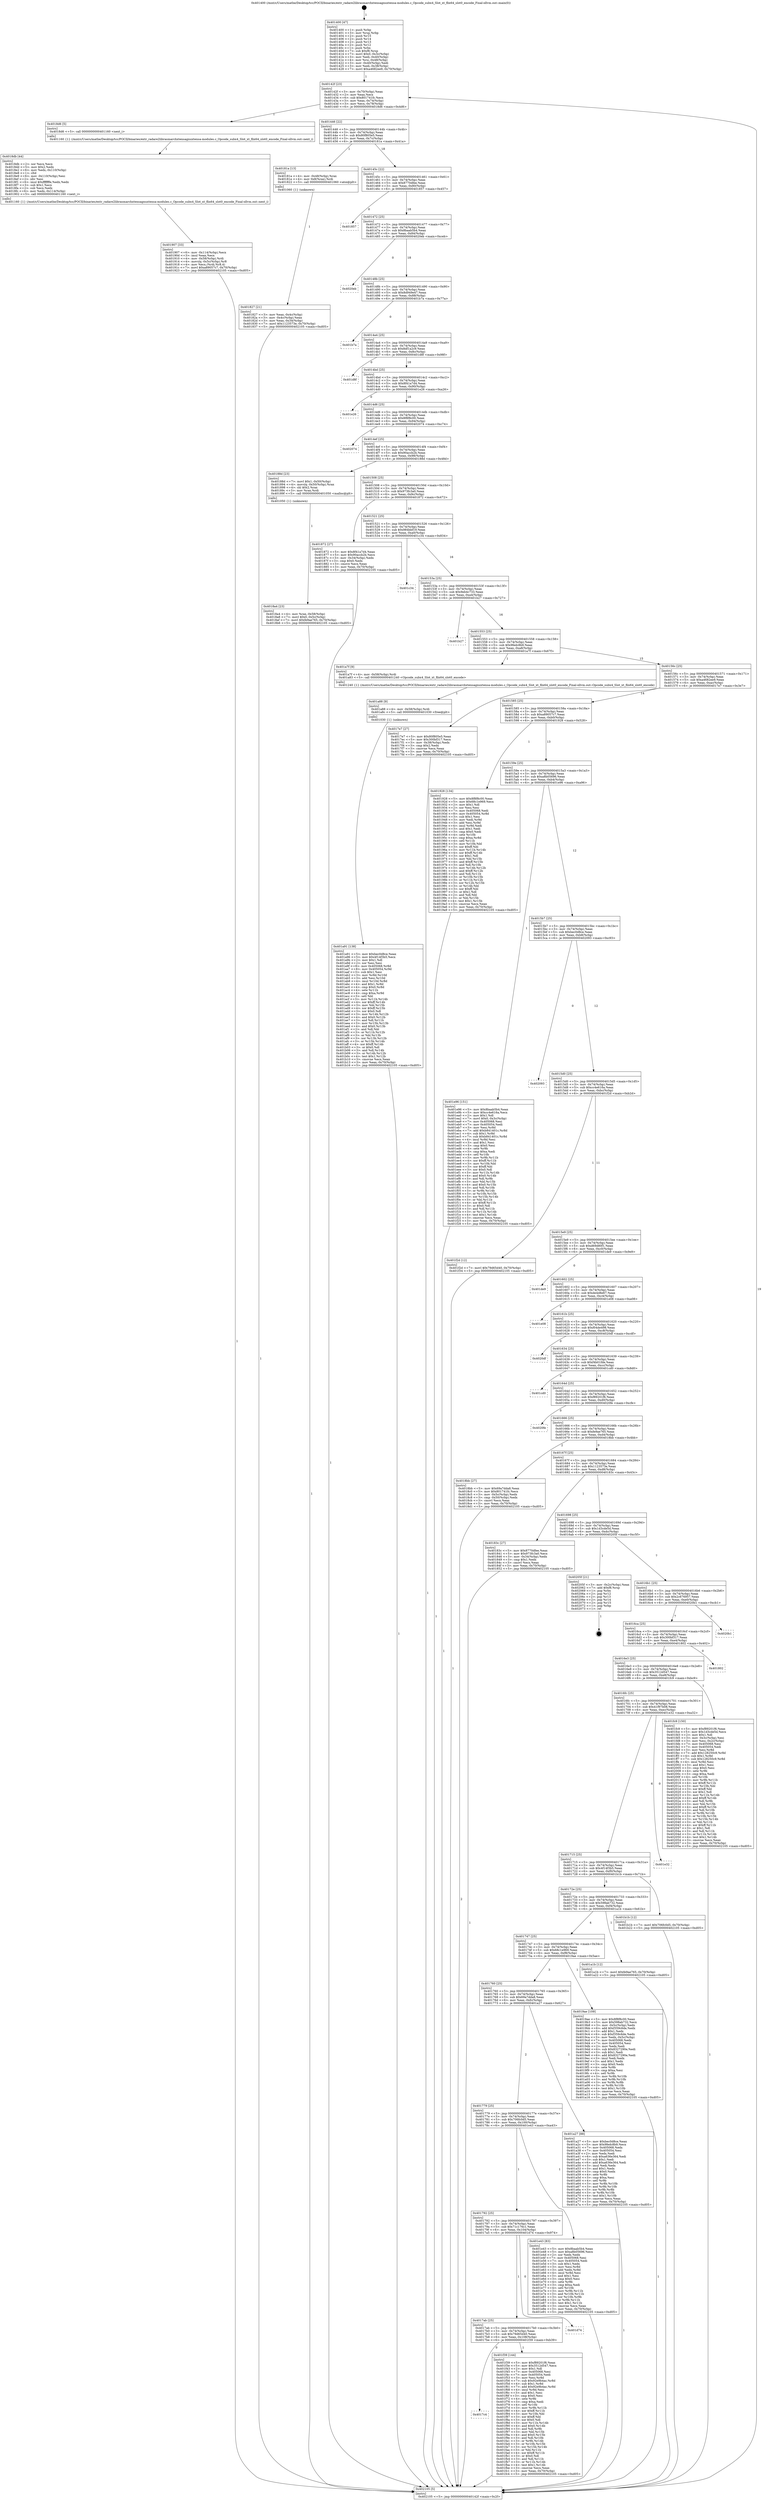 digraph "0x401400" {
  label = "0x401400 (/mnt/c/Users/mathe/Desktop/tcc/POCII/binaries/extr_radare2librasmarchxtensagnuxtensa-modules.c_Opcode_subx4_Slot_xt_flix64_slot0_encode_Final-ollvm.out::main(0))"
  labelloc = "t"
  node[shape=record]

  Entry [label="",width=0.3,height=0.3,shape=circle,fillcolor=black,style=filled]
  "0x40142f" [label="{
     0x40142f [23]\l
     | [instrs]\l
     &nbsp;&nbsp;0x40142f \<+3\>: mov -0x70(%rbp),%eax\l
     &nbsp;&nbsp;0x401432 \<+2\>: mov %eax,%ecx\l
     &nbsp;&nbsp;0x401434 \<+6\>: sub $0x801741fc,%ecx\l
     &nbsp;&nbsp;0x40143a \<+3\>: mov %eax,-0x74(%rbp)\l
     &nbsp;&nbsp;0x40143d \<+3\>: mov %ecx,-0x78(%rbp)\l
     &nbsp;&nbsp;0x401440 \<+6\>: je 00000000004018d6 \<main+0x4d6\>\l
  }"]
  "0x4018d6" [label="{
     0x4018d6 [5]\l
     | [instrs]\l
     &nbsp;&nbsp;0x4018d6 \<+5\>: call 0000000000401160 \<next_i\>\l
     | [calls]\l
     &nbsp;&nbsp;0x401160 \{1\} (/mnt/c/Users/mathe/Desktop/tcc/POCII/binaries/extr_radare2librasmarchxtensagnuxtensa-modules.c_Opcode_subx4_Slot_xt_flix64_slot0_encode_Final-ollvm.out::next_i)\l
  }"]
  "0x401446" [label="{
     0x401446 [22]\l
     | [instrs]\l
     &nbsp;&nbsp;0x401446 \<+5\>: jmp 000000000040144b \<main+0x4b\>\l
     &nbsp;&nbsp;0x40144b \<+3\>: mov -0x74(%rbp),%eax\l
     &nbsp;&nbsp;0x40144e \<+5\>: sub $0x80f805e5,%eax\l
     &nbsp;&nbsp;0x401453 \<+3\>: mov %eax,-0x7c(%rbp)\l
     &nbsp;&nbsp;0x401456 \<+6\>: je 000000000040181a \<main+0x41a\>\l
  }"]
  Exit [label="",width=0.3,height=0.3,shape=circle,fillcolor=black,style=filled,peripheries=2]
  "0x40181a" [label="{
     0x40181a [13]\l
     | [instrs]\l
     &nbsp;&nbsp;0x40181a \<+4\>: mov -0x48(%rbp),%rax\l
     &nbsp;&nbsp;0x40181e \<+4\>: mov 0x8(%rax),%rdi\l
     &nbsp;&nbsp;0x401822 \<+5\>: call 0000000000401060 \<atoi@plt\>\l
     | [calls]\l
     &nbsp;&nbsp;0x401060 \{1\} (unknown)\l
  }"]
  "0x40145c" [label="{
     0x40145c [22]\l
     | [instrs]\l
     &nbsp;&nbsp;0x40145c \<+5\>: jmp 0000000000401461 \<main+0x61\>\l
     &nbsp;&nbsp;0x401461 \<+3\>: mov -0x74(%rbp),%eax\l
     &nbsp;&nbsp;0x401464 \<+5\>: sub $0x8770dfee,%eax\l
     &nbsp;&nbsp;0x401469 \<+3\>: mov %eax,-0x80(%rbp)\l
     &nbsp;&nbsp;0x40146c \<+6\>: je 0000000000401857 \<main+0x457\>\l
  }"]
  "0x4017c4" [label="{
     0x4017c4\l
  }", style=dashed]
  "0x401857" [label="{
     0x401857\l
  }", style=dashed]
  "0x401472" [label="{
     0x401472 [25]\l
     | [instrs]\l
     &nbsp;&nbsp;0x401472 \<+5\>: jmp 0000000000401477 \<main+0x77\>\l
     &nbsp;&nbsp;0x401477 \<+3\>: mov -0x74(%rbp),%eax\l
     &nbsp;&nbsp;0x40147a \<+5\>: sub $0x8baab5b4,%eax\l
     &nbsp;&nbsp;0x40147f \<+6\>: mov %eax,-0x84(%rbp)\l
     &nbsp;&nbsp;0x401485 \<+6\>: je 00000000004020eb \<main+0xceb\>\l
  }"]
  "0x401f39" [label="{
     0x401f39 [144]\l
     | [instrs]\l
     &nbsp;&nbsp;0x401f39 \<+5\>: mov $0xf89201f6,%eax\l
     &nbsp;&nbsp;0x401f3e \<+5\>: mov $0x3512d547,%ecx\l
     &nbsp;&nbsp;0x401f43 \<+2\>: mov $0x1,%dl\l
     &nbsp;&nbsp;0x401f45 \<+7\>: mov 0x405068,%esi\l
     &nbsp;&nbsp;0x401f4c \<+7\>: mov 0x405054,%edi\l
     &nbsp;&nbsp;0x401f53 \<+3\>: mov %esi,%r8d\l
     &nbsp;&nbsp;0x401f56 \<+7\>: sub $0x92e9b4ac,%r8d\l
     &nbsp;&nbsp;0x401f5d \<+4\>: sub $0x1,%r8d\l
     &nbsp;&nbsp;0x401f61 \<+7\>: add $0x92e9b4ac,%r8d\l
     &nbsp;&nbsp;0x401f68 \<+4\>: imul %r8d,%esi\l
     &nbsp;&nbsp;0x401f6c \<+3\>: and $0x1,%esi\l
     &nbsp;&nbsp;0x401f6f \<+3\>: cmp $0x0,%esi\l
     &nbsp;&nbsp;0x401f72 \<+4\>: sete %r9b\l
     &nbsp;&nbsp;0x401f76 \<+3\>: cmp $0xa,%edi\l
     &nbsp;&nbsp;0x401f79 \<+4\>: setl %r10b\l
     &nbsp;&nbsp;0x401f7d \<+3\>: mov %r9b,%r11b\l
     &nbsp;&nbsp;0x401f80 \<+4\>: xor $0xff,%r11b\l
     &nbsp;&nbsp;0x401f84 \<+3\>: mov %r10b,%bl\l
     &nbsp;&nbsp;0x401f87 \<+3\>: xor $0xff,%bl\l
     &nbsp;&nbsp;0x401f8a \<+3\>: xor $0x0,%dl\l
     &nbsp;&nbsp;0x401f8d \<+3\>: mov %r11b,%r14b\l
     &nbsp;&nbsp;0x401f90 \<+4\>: and $0x0,%r14b\l
     &nbsp;&nbsp;0x401f94 \<+3\>: and %dl,%r9b\l
     &nbsp;&nbsp;0x401f97 \<+3\>: mov %bl,%r15b\l
     &nbsp;&nbsp;0x401f9a \<+4\>: and $0x0,%r15b\l
     &nbsp;&nbsp;0x401f9e \<+3\>: and %dl,%r10b\l
     &nbsp;&nbsp;0x401fa1 \<+3\>: or %r9b,%r14b\l
     &nbsp;&nbsp;0x401fa4 \<+3\>: or %r10b,%r15b\l
     &nbsp;&nbsp;0x401fa7 \<+3\>: xor %r15b,%r14b\l
     &nbsp;&nbsp;0x401faa \<+3\>: or %bl,%r11b\l
     &nbsp;&nbsp;0x401fad \<+4\>: xor $0xff,%r11b\l
     &nbsp;&nbsp;0x401fb1 \<+3\>: or $0x0,%dl\l
     &nbsp;&nbsp;0x401fb4 \<+3\>: and %dl,%r11b\l
     &nbsp;&nbsp;0x401fb7 \<+3\>: or %r11b,%r14b\l
     &nbsp;&nbsp;0x401fba \<+4\>: test $0x1,%r14b\l
     &nbsp;&nbsp;0x401fbe \<+3\>: cmovne %ecx,%eax\l
     &nbsp;&nbsp;0x401fc1 \<+3\>: mov %eax,-0x70(%rbp)\l
     &nbsp;&nbsp;0x401fc4 \<+5\>: jmp 0000000000402105 \<main+0xd05\>\l
  }"]
  "0x4020eb" [label="{
     0x4020eb\l
  }", style=dashed]
  "0x40148b" [label="{
     0x40148b [25]\l
     | [instrs]\l
     &nbsp;&nbsp;0x40148b \<+5\>: jmp 0000000000401490 \<main+0x90\>\l
     &nbsp;&nbsp;0x401490 \<+3\>: mov -0x74(%rbp),%eax\l
     &nbsp;&nbsp;0x401493 \<+5\>: sub $0x8d949e47,%eax\l
     &nbsp;&nbsp;0x401498 \<+6\>: mov %eax,-0x88(%rbp)\l
     &nbsp;&nbsp;0x40149e \<+6\>: je 0000000000401b7a \<main+0x77a\>\l
  }"]
  "0x4017ab" [label="{
     0x4017ab [25]\l
     | [instrs]\l
     &nbsp;&nbsp;0x4017ab \<+5\>: jmp 00000000004017b0 \<main+0x3b0\>\l
     &nbsp;&nbsp;0x4017b0 \<+3\>: mov -0x74(%rbp),%eax\l
     &nbsp;&nbsp;0x4017b3 \<+5\>: sub $0x79d65d40,%eax\l
     &nbsp;&nbsp;0x4017b8 \<+6\>: mov %eax,-0x108(%rbp)\l
     &nbsp;&nbsp;0x4017be \<+6\>: je 0000000000401f39 \<main+0xb39\>\l
  }"]
  "0x401b7a" [label="{
     0x401b7a\l
  }", style=dashed]
  "0x4014a4" [label="{
     0x4014a4 [25]\l
     | [instrs]\l
     &nbsp;&nbsp;0x4014a4 \<+5\>: jmp 00000000004014a9 \<main+0xa9\>\l
     &nbsp;&nbsp;0x4014a9 \<+3\>: mov -0x74(%rbp),%eax\l
     &nbsp;&nbsp;0x4014ac \<+5\>: sub $0x8df1a2c9,%eax\l
     &nbsp;&nbsp;0x4014b1 \<+6\>: mov %eax,-0x8c(%rbp)\l
     &nbsp;&nbsp;0x4014b7 \<+6\>: je 0000000000401d8f \<main+0x98f\>\l
  }"]
  "0x401d74" [label="{
     0x401d74\l
  }", style=dashed]
  "0x401d8f" [label="{
     0x401d8f\l
  }", style=dashed]
  "0x4014bd" [label="{
     0x4014bd [25]\l
     | [instrs]\l
     &nbsp;&nbsp;0x4014bd \<+5\>: jmp 00000000004014c2 \<main+0xc2\>\l
     &nbsp;&nbsp;0x4014c2 \<+3\>: mov -0x74(%rbp),%eax\l
     &nbsp;&nbsp;0x4014c5 \<+5\>: sub $0x8f41a7d4,%eax\l
     &nbsp;&nbsp;0x4014ca \<+6\>: mov %eax,-0x90(%rbp)\l
     &nbsp;&nbsp;0x4014d0 \<+6\>: je 0000000000401e26 \<main+0xa26\>\l
  }"]
  "0x401792" [label="{
     0x401792 [25]\l
     | [instrs]\l
     &nbsp;&nbsp;0x401792 \<+5\>: jmp 0000000000401797 \<main+0x397\>\l
     &nbsp;&nbsp;0x401797 \<+3\>: mov -0x74(%rbp),%eax\l
     &nbsp;&nbsp;0x40179a \<+5\>: sub $0x71c176c1,%eax\l
     &nbsp;&nbsp;0x40179f \<+6\>: mov %eax,-0x104(%rbp)\l
     &nbsp;&nbsp;0x4017a5 \<+6\>: je 0000000000401d74 \<main+0x974\>\l
  }"]
  "0x401e26" [label="{
     0x401e26\l
  }", style=dashed]
  "0x4014d6" [label="{
     0x4014d6 [25]\l
     | [instrs]\l
     &nbsp;&nbsp;0x4014d6 \<+5\>: jmp 00000000004014db \<main+0xdb\>\l
     &nbsp;&nbsp;0x4014db \<+3\>: mov -0x74(%rbp),%eax\l
     &nbsp;&nbsp;0x4014de \<+5\>: sub $0x8f8f8c00,%eax\l
     &nbsp;&nbsp;0x4014e3 \<+6\>: mov %eax,-0x94(%rbp)\l
     &nbsp;&nbsp;0x4014e9 \<+6\>: je 0000000000402074 \<main+0xc74\>\l
  }"]
  "0x401e43" [label="{
     0x401e43 [83]\l
     | [instrs]\l
     &nbsp;&nbsp;0x401e43 \<+5\>: mov $0x8baab5b4,%eax\l
     &nbsp;&nbsp;0x401e48 \<+5\>: mov $0xa8b05696,%ecx\l
     &nbsp;&nbsp;0x401e4d \<+2\>: xor %edx,%edx\l
     &nbsp;&nbsp;0x401e4f \<+7\>: mov 0x405068,%esi\l
     &nbsp;&nbsp;0x401e56 \<+7\>: mov 0x405054,%edi\l
     &nbsp;&nbsp;0x401e5d \<+3\>: sub $0x1,%edx\l
     &nbsp;&nbsp;0x401e60 \<+3\>: mov %esi,%r8d\l
     &nbsp;&nbsp;0x401e63 \<+3\>: add %edx,%r8d\l
     &nbsp;&nbsp;0x401e66 \<+4\>: imul %r8d,%esi\l
     &nbsp;&nbsp;0x401e6a \<+3\>: and $0x1,%esi\l
     &nbsp;&nbsp;0x401e6d \<+3\>: cmp $0x0,%esi\l
     &nbsp;&nbsp;0x401e70 \<+4\>: sete %r9b\l
     &nbsp;&nbsp;0x401e74 \<+3\>: cmp $0xa,%edi\l
     &nbsp;&nbsp;0x401e77 \<+4\>: setl %r10b\l
     &nbsp;&nbsp;0x401e7b \<+3\>: mov %r9b,%r11b\l
     &nbsp;&nbsp;0x401e7e \<+3\>: and %r10b,%r11b\l
     &nbsp;&nbsp;0x401e81 \<+3\>: xor %r10b,%r9b\l
     &nbsp;&nbsp;0x401e84 \<+3\>: or %r9b,%r11b\l
     &nbsp;&nbsp;0x401e87 \<+4\>: test $0x1,%r11b\l
     &nbsp;&nbsp;0x401e8b \<+3\>: cmovne %ecx,%eax\l
     &nbsp;&nbsp;0x401e8e \<+3\>: mov %eax,-0x70(%rbp)\l
     &nbsp;&nbsp;0x401e91 \<+5\>: jmp 0000000000402105 \<main+0xd05\>\l
  }"]
  "0x402074" [label="{
     0x402074\l
  }", style=dashed]
  "0x4014ef" [label="{
     0x4014ef [25]\l
     | [instrs]\l
     &nbsp;&nbsp;0x4014ef \<+5\>: jmp 00000000004014f4 \<main+0xf4\>\l
     &nbsp;&nbsp;0x4014f4 \<+3\>: mov -0x74(%rbp),%eax\l
     &nbsp;&nbsp;0x4014f7 \<+5\>: sub $0x90accb2b,%eax\l
     &nbsp;&nbsp;0x4014fc \<+6\>: mov %eax,-0x98(%rbp)\l
     &nbsp;&nbsp;0x401502 \<+6\>: je 000000000040188d \<main+0x48d\>\l
  }"]
  "0x401a91" [label="{
     0x401a91 [138]\l
     | [instrs]\l
     &nbsp;&nbsp;0x401a91 \<+5\>: mov $0xbec0d8ce,%eax\l
     &nbsp;&nbsp;0x401a96 \<+5\>: mov $0x4f14f3b5,%ecx\l
     &nbsp;&nbsp;0x401a9b \<+2\>: mov $0x1,%dl\l
     &nbsp;&nbsp;0x401a9d \<+2\>: xor %esi,%esi\l
     &nbsp;&nbsp;0x401a9f \<+8\>: mov 0x405068,%r8d\l
     &nbsp;&nbsp;0x401aa7 \<+8\>: mov 0x405054,%r9d\l
     &nbsp;&nbsp;0x401aaf \<+3\>: sub $0x1,%esi\l
     &nbsp;&nbsp;0x401ab2 \<+3\>: mov %r8d,%r10d\l
     &nbsp;&nbsp;0x401ab5 \<+3\>: add %esi,%r10d\l
     &nbsp;&nbsp;0x401ab8 \<+4\>: imul %r10d,%r8d\l
     &nbsp;&nbsp;0x401abc \<+4\>: and $0x1,%r8d\l
     &nbsp;&nbsp;0x401ac0 \<+4\>: cmp $0x0,%r8d\l
     &nbsp;&nbsp;0x401ac4 \<+4\>: sete %r11b\l
     &nbsp;&nbsp;0x401ac8 \<+4\>: cmp $0xa,%r9d\l
     &nbsp;&nbsp;0x401acc \<+3\>: setl %bl\l
     &nbsp;&nbsp;0x401acf \<+3\>: mov %r11b,%r14b\l
     &nbsp;&nbsp;0x401ad2 \<+4\>: xor $0xff,%r14b\l
     &nbsp;&nbsp;0x401ad6 \<+3\>: mov %bl,%r15b\l
     &nbsp;&nbsp;0x401ad9 \<+4\>: xor $0xff,%r15b\l
     &nbsp;&nbsp;0x401add \<+3\>: xor $0x0,%dl\l
     &nbsp;&nbsp;0x401ae0 \<+3\>: mov %r14b,%r12b\l
     &nbsp;&nbsp;0x401ae3 \<+4\>: and $0x0,%r12b\l
     &nbsp;&nbsp;0x401ae7 \<+3\>: and %dl,%r11b\l
     &nbsp;&nbsp;0x401aea \<+3\>: mov %r15b,%r13b\l
     &nbsp;&nbsp;0x401aed \<+4\>: and $0x0,%r13b\l
     &nbsp;&nbsp;0x401af1 \<+2\>: and %dl,%bl\l
     &nbsp;&nbsp;0x401af3 \<+3\>: or %r11b,%r12b\l
     &nbsp;&nbsp;0x401af6 \<+3\>: or %bl,%r13b\l
     &nbsp;&nbsp;0x401af9 \<+3\>: xor %r13b,%r12b\l
     &nbsp;&nbsp;0x401afc \<+3\>: or %r15b,%r14b\l
     &nbsp;&nbsp;0x401aff \<+4\>: xor $0xff,%r14b\l
     &nbsp;&nbsp;0x401b03 \<+3\>: or $0x0,%dl\l
     &nbsp;&nbsp;0x401b06 \<+3\>: and %dl,%r14b\l
     &nbsp;&nbsp;0x401b09 \<+3\>: or %r14b,%r12b\l
     &nbsp;&nbsp;0x401b0c \<+4\>: test $0x1,%r12b\l
     &nbsp;&nbsp;0x401b10 \<+3\>: cmovne %ecx,%eax\l
     &nbsp;&nbsp;0x401b13 \<+3\>: mov %eax,-0x70(%rbp)\l
     &nbsp;&nbsp;0x401b16 \<+5\>: jmp 0000000000402105 \<main+0xd05\>\l
  }"]
  "0x40188d" [label="{
     0x40188d [23]\l
     | [instrs]\l
     &nbsp;&nbsp;0x40188d \<+7\>: movl $0x1,-0x50(%rbp)\l
     &nbsp;&nbsp;0x401894 \<+4\>: movslq -0x50(%rbp),%rax\l
     &nbsp;&nbsp;0x401898 \<+4\>: shl $0x2,%rax\l
     &nbsp;&nbsp;0x40189c \<+3\>: mov %rax,%rdi\l
     &nbsp;&nbsp;0x40189f \<+5\>: call 0000000000401050 \<malloc@plt\>\l
     | [calls]\l
     &nbsp;&nbsp;0x401050 \{1\} (unknown)\l
  }"]
  "0x401508" [label="{
     0x401508 [25]\l
     | [instrs]\l
     &nbsp;&nbsp;0x401508 \<+5\>: jmp 000000000040150d \<main+0x10d\>\l
     &nbsp;&nbsp;0x40150d \<+3\>: mov -0x74(%rbp),%eax\l
     &nbsp;&nbsp;0x401510 \<+5\>: sub $0x973fc3a0,%eax\l
     &nbsp;&nbsp;0x401515 \<+6\>: mov %eax,-0x9c(%rbp)\l
     &nbsp;&nbsp;0x40151b \<+6\>: je 0000000000401872 \<main+0x472\>\l
  }"]
  "0x401a88" [label="{
     0x401a88 [9]\l
     | [instrs]\l
     &nbsp;&nbsp;0x401a88 \<+4\>: mov -0x58(%rbp),%rdi\l
     &nbsp;&nbsp;0x401a8c \<+5\>: call 0000000000401030 \<free@plt\>\l
     | [calls]\l
     &nbsp;&nbsp;0x401030 \{1\} (unknown)\l
  }"]
  "0x401872" [label="{
     0x401872 [27]\l
     | [instrs]\l
     &nbsp;&nbsp;0x401872 \<+5\>: mov $0x8f41a7d4,%eax\l
     &nbsp;&nbsp;0x401877 \<+5\>: mov $0x90accb2b,%ecx\l
     &nbsp;&nbsp;0x40187c \<+3\>: mov -0x34(%rbp),%edx\l
     &nbsp;&nbsp;0x40187f \<+3\>: cmp $0x0,%edx\l
     &nbsp;&nbsp;0x401882 \<+3\>: cmove %ecx,%eax\l
     &nbsp;&nbsp;0x401885 \<+3\>: mov %eax,-0x70(%rbp)\l
     &nbsp;&nbsp;0x401888 \<+5\>: jmp 0000000000402105 \<main+0xd05\>\l
  }"]
  "0x401521" [label="{
     0x401521 [25]\l
     | [instrs]\l
     &nbsp;&nbsp;0x401521 \<+5\>: jmp 0000000000401526 \<main+0x126\>\l
     &nbsp;&nbsp;0x401526 \<+3\>: mov -0x74(%rbp),%eax\l
     &nbsp;&nbsp;0x401529 \<+5\>: sub $0x984bbf19,%eax\l
     &nbsp;&nbsp;0x40152e \<+6\>: mov %eax,-0xa0(%rbp)\l
     &nbsp;&nbsp;0x401534 \<+6\>: je 0000000000401c34 \<main+0x834\>\l
  }"]
  "0x401779" [label="{
     0x401779 [25]\l
     | [instrs]\l
     &nbsp;&nbsp;0x401779 \<+5\>: jmp 000000000040177e \<main+0x37e\>\l
     &nbsp;&nbsp;0x40177e \<+3\>: mov -0x74(%rbp),%eax\l
     &nbsp;&nbsp;0x401781 \<+5\>: sub $0x706fc0d5,%eax\l
     &nbsp;&nbsp;0x401786 \<+6\>: mov %eax,-0x100(%rbp)\l
     &nbsp;&nbsp;0x40178c \<+6\>: je 0000000000401e43 \<main+0xa43\>\l
  }"]
  "0x401c34" [label="{
     0x401c34\l
  }", style=dashed]
  "0x40153a" [label="{
     0x40153a [25]\l
     | [instrs]\l
     &nbsp;&nbsp;0x40153a \<+5\>: jmp 000000000040153f \<main+0x13f\>\l
     &nbsp;&nbsp;0x40153f \<+3\>: mov -0x74(%rbp),%eax\l
     &nbsp;&nbsp;0x401542 \<+5\>: sub $0x9eb4c733,%eax\l
     &nbsp;&nbsp;0x401547 \<+6\>: mov %eax,-0xa4(%rbp)\l
     &nbsp;&nbsp;0x40154d \<+6\>: je 0000000000401b27 \<main+0x727\>\l
  }"]
  "0x401a27" [label="{
     0x401a27 [88]\l
     | [instrs]\l
     &nbsp;&nbsp;0x401a27 \<+5\>: mov $0xbec0d8ce,%eax\l
     &nbsp;&nbsp;0x401a2c \<+5\>: mov $0x9fedc8b9,%ecx\l
     &nbsp;&nbsp;0x401a31 \<+7\>: mov 0x405068,%edx\l
     &nbsp;&nbsp;0x401a38 \<+7\>: mov 0x405054,%esi\l
     &nbsp;&nbsp;0x401a3f \<+2\>: mov %edx,%edi\l
     &nbsp;&nbsp;0x401a41 \<+6\>: sub $0xa636e364,%edi\l
     &nbsp;&nbsp;0x401a47 \<+3\>: sub $0x1,%edi\l
     &nbsp;&nbsp;0x401a4a \<+6\>: add $0xa636e364,%edi\l
     &nbsp;&nbsp;0x401a50 \<+3\>: imul %edi,%edx\l
     &nbsp;&nbsp;0x401a53 \<+3\>: and $0x1,%edx\l
     &nbsp;&nbsp;0x401a56 \<+3\>: cmp $0x0,%edx\l
     &nbsp;&nbsp;0x401a59 \<+4\>: sete %r8b\l
     &nbsp;&nbsp;0x401a5d \<+3\>: cmp $0xa,%esi\l
     &nbsp;&nbsp;0x401a60 \<+4\>: setl %r9b\l
     &nbsp;&nbsp;0x401a64 \<+3\>: mov %r8b,%r10b\l
     &nbsp;&nbsp;0x401a67 \<+3\>: and %r9b,%r10b\l
     &nbsp;&nbsp;0x401a6a \<+3\>: xor %r9b,%r8b\l
     &nbsp;&nbsp;0x401a6d \<+3\>: or %r8b,%r10b\l
     &nbsp;&nbsp;0x401a70 \<+4\>: test $0x1,%r10b\l
     &nbsp;&nbsp;0x401a74 \<+3\>: cmovne %ecx,%eax\l
     &nbsp;&nbsp;0x401a77 \<+3\>: mov %eax,-0x70(%rbp)\l
     &nbsp;&nbsp;0x401a7a \<+5\>: jmp 0000000000402105 \<main+0xd05\>\l
  }"]
  "0x401b27" [label="{
     0x401b27\l
  }", style=dashed]
  "0x401553" [label="{
     0x401553 [25]\l
     | [instrs]\l
     &nbsp;&nbsp;0x401553 \<+5\>: jmp 0000000000401558 \<main+0x158\>\l
     &nbsp;&nbsp;0x401558 \<+3\>: mov -0x74(%rbp),%eax\l
     &nbsp;&nbsp;0x40155b \<+5\>: sub $0x9fedc8b9,%eax\l
     &nbsp;&nbsp;0x401560 \<+6\>: mov %eax,-0xa8(%rbp)\l
     &nbsp;&nbsp;0x401566 \<+6\>: je 0000000000401a7f \<main+0x67f\>\l
  }"]
  "0x401760" [label="{
     0x401760 [25]\l
     | [instrs]\l
     &nbsp;&nbsp;0x401760 \<+5\>: jmp 0000000000401765 \<main+0x365\>\l
     &nbsp;&nbsp;0x401765 \<+3\>: mov -0x74(%rbp),%eax\l
     &nbsp;&nbsp;0x401768 \<+5\>: sub $0x69a7dda8,%eax\l
     &nbsp;&nbsp;0x40176d \<+6\>: mov %eax,-0xfc(%rbp)\l
     &nbsp;&nbsp;0x401773 \<+6\>: je 0000000000401a27 \<main+0x627\>\l
  }"]
  "0x401a7f" [label="{
     0x401a7f [9]\l
     | [instrs]\l
     &nbsp;&nbsp;0x401a7f \<+4\>: mov -0x58(%rbp),%rdi\l
     &nbsp;&nbsp;0x401a83 \<+5\>: call 0000000000401240 \<Opcode_subx4_Slot_xt_flix64_slot0_encode\>\l
     | [calls]\l
     &nbsp;&nbsp;0x401240 \{1\} (/mnt/c/Users/mathe/Desktop/tcc/POCII/binaries/extr_radare2librasmarchxtensagnuxtensa-modules.c_Opcode_subx4_Slot_xt_flix64_slot0_encode_Final-ollvm.out::Opcode_subx4_Slot_xt_flix64_slot0_encode)\l
  }"]
  "0x40156c" [label="{
     0x40156c [25]\l
     | [instrs]\l
     &nbsp;&nbsp;0x40156c \<+5\>: jmp 0000000000401571 \<main+0x171\>\l
     &nbsp;&nbsp;0x401571 \<+3\>: mov -0x74(%rbp),%eax\l
     &nbsp;&nbsp;0x401574 \<+5\>: sub $0xa4682ee9,%eax\l
     &nbsp;&nbsp;0x401579 \<+6\>: mov %eax,-0xac(%rbp)\l
     &nbsp;&nbsp;0x40157f \<+6\>: je 00000000004017e7 \<main+0x3e7\>\l
  }"]
  "0x4019ae" [label="{
     0x4019ae [109]\l
     | [instrs]\l
     &nbsp;&nbsp;0x4019ae \<+5\>: mov $0x8f8f8c00,%eax\l
     &nbsp;&nbsp;0x4019b3 \<+5\>: mov $0x598ab732,%ecx\l
     &nbsp;&nbsp;0x4019b8 \<+3\>: mov -0x5c(%rbp),%edx\l
     &nbsp;&nbsp;0x4019bb \<+6\>: add $0xf359c6de,%edx\l
     &nbsp;&nbsp;0x4019c1 \<+3\>: add $0x1,%edx\l
     &nbsp;&nbsp;0x4019c4 \<+6\>: sub $0xf359c6de,%edx\l
     &nbsp;&nbsp;0x4019ca \<+3\>: mov %edx,-0x5c(%rbp)\l
     &nbsp;&nbsp;0x4019cd \<+7\>: mov 0x405068,%edx\l
     &nbsp;&nbsp;0x4019d4 \<+7\>: mov 0x405054,%esi\l
     &nbsp;&nbsp;0x4019db \<+2\>: mov %edx,%edi\l
     &nbsp;&nbsp;0x4019dd \<+6\>: sub $0x8327290e,%edi\l
     &nbsp;&nbsp;0x4019e3 \<+3\>: sub $0x1,%edi\l
     &nbsp;&nbsp;0x4019e6 \<+6\>: add $0x8327290e,%edi\l
     &nbsp;&nbsp;0x4019ec \<+3\>: imul %edi,%edx\l
     &nbsp;&nbsp;0x4019ef \<+3\>: and $0x1,%edx\l
     &nbsp;&nbsp;0x4019f2 \<+3\>: cmp $0x0,%edx\l
     &nbsp;&nbsp;0x4019f5 \<+4\>: sete %r8b\l
     &nbsp;&nbsp;0x4019f9 \<+3\>: cmp $0xa,%esi\l
     &nbsp;&nbsp;0x4019fc \<+4\>: setl %r9b\l
     &nbsp;&nbsp;0x401a00 \<+3\>: mov %r8b,%r10b\l
     &nbsp;&nbsp;0x401a03 \<+3\>: and %r9b,%r10b\l
     &nbsp;&nbsp;0x401a06 \<+3\>: xor %r9b,%r8b\l
     &nbsp;&nbsp;0x401a09 \<+3\>: or %r8b,%r10b\l
     &nbsp;&nbsp;0x401a0c \<+4\>: test $0x1,%r10b\l
     &nbsp;&nbsp;0x401a10 \<+3\>: cmovne %ecx,%eax\l
     &nbsp;&nbsp;0x401a13 \<+3\>: mov %eax,-0x70(%rbp)\l
     &nbsp;&nbsp;0x401a16 \<+5\>: jmp 0000000000402105 \<main+0xd05\>\l
  }"]
  "0x4017e7" [label="{
     0x4017e7 [27]\l
     | [instrs]\l
     &nbsp;&nbsp;0x4017e7 \<+5\>: mov $0x80f805e5,%eax\l
     &nbsp;&nbsp;0x4017ec \<+5\>: mov $0x300bf317,%ecx\l
     &nbsp;&nbsp;0x4017f1 \<+3\>: mov -0x38(%rbp),%edx\l
     &nbsp;&nbsp;0x4017f4 \<+3\>: cmp $0x2,%edx\l
     &nbsp;&nbsp;0x4017f7 \<+3\>: cmovne %ecx,%eax\l
     &nbsp;&nbsp;0x4017fa \<+3\>: mov %eax,-0x70(%rbp)\l
     &nbsp;&nbsp;0x4017fd \<+5\>: jmp 0000000000402105 \<main+0xd05\>\l
  }"]
  "0x401585" [label="{
     0x401585 [25]\l
     | [instrs]\l
     &nbsp;&nbsp;0x401585 \<+5\>: jmp 000000000040158a \<main+0x18a\>\l
     &nbsp;&nbsp;0x40158a \<+3\>: mov -0x74(%rbp),%eax\l
     &nbsp;&nbsp;0x40158d \<+5\>: sub $0xa89057c7,%eax\l
     &nbsp;&nbsp;0x401592 \<+6\>: mov %eax,-0xb0(%rbp)\l
     &nbsp;&nbsp;0x401598 \<+6\>: je 0000000000401928 \<main+0x528\>\l
  }"]
  "0x402105" [label="{
     0x402105 [5]\l
     | [instrs]\l
     &nbsp;&nbsp;0x402105 \<+5\>: jmp 000000000040142f \<main+0x2f\>\l
  }"]
  "0x401400" [label="{
     0x401400 [47]\l
     | [instrs]\l
     &nbsp;&nbsp;0x401400 \<+1\>: push %rbp\l
     &nbsp;&nbsp;0x401401 \<+3\>: mov %rsp,%rbp\l
     &nbsp;&nbsp;0x401404 \<+2\>: push %r15\l
     &nbsp;&nbsp;0x401406 \<+2\>: push %r14\l
     &nbsp;&nbsp;0x401408 \<+2\>: push %r13\l
     &nbsp;&nbsp;0x40140a \<+2\>: push %r12\l
     &nbsp;&nbsp;0x40140c \<+1\>: push %rbx\l
     &nbsp;&nbsp;0x40140d \<+7\>: sub $0xf8,%rsp\l
     &nbsp;&nbsp;0x401414 \<+7\>: movl $0x0,-0x3c(%rbp)\l
     &nbsp;&nbsp;0x40141b \<+3\>: mov %edi,-0x40(%rbp)\l
     &nbsp;&nbsp;0x40141e \<+4\>: mov %rsi,-0x48(%rbp)\l
     &nbsp;&nbsp;0x401422 \<+3\>: mov -0x40(%rbp),%edi\l
     &nbsp;&nbsp;0x401425 \<+3\>: mov %edi,-0x38(%rbp)\l
     &nbsp;&nbsp;0x401428 \<+7\>: movl $0xa4682ee9,-0x70(%rbp)\l
  }"]
  "0x401827" [label="{
     0x401827 [21]\l
     | [instrs]\l
     &nbsp;&nbsp;0x401827 \<+3\>: mov %eax,-0x4c(%rbp)\l
     &nbsp;&nbsp;0x40182a \<+3\>: mov -0x4c(%rbp),%eax\l
     &nbsp;&nbsp;0x40182d \<+3\>: mov %eax,-0x34(%rbp)\l
     &nbsp;&nbsp;0x401830 \<+7\>: movl $0x1123573e,-0x70(%rbp)\l
     &nbsp;&nbsp;0x401837 \<+5\>: jmp 0000000000402105 \<main+0xd05\>\l
  }"]
  "0x401747" [label="{
     0x401747 [25]\l
     | [instrs]\l
     &nbsp;&nbsp;0x401747 \<+5\>: jmp 000000000040174c \<main+0x34c\>\l
     &nbsp;&nbsp;0x40174c \<+3\>: mov -0x74(%rbp),%eax\l
     &nbsp;&nbsp;0x40174f \<+5\>: sub $0x68c1e969,%eax\l
     &nbsp;&nbsp;0x401754 \<+6\>: mov %eax,-0xf8(%rbp)\l
     &nbsp;&nbsp;0x40175a \<+6\>: je 00000000004019ae \<main+0x5ae\>\l
  }"]
  "0x401928" [label="{
     0x401928 [134]\l
     | [instrs]\l
     &nbsp;&nbsp;0x401928 \<+5\>: mov $0x8f8f8c00,%eax\l
     &nbsp;&nbsp;0x40192d \<+5\>: mov $0x68c1e969,%ecx\l
     &nbsp;&nbsp;0x401932 \<+2\>: mov $0x1,%dl\l
     &nbsp;&nbsp;0x401934 \<+2\>: xor %esi,%esi\l
     &nbsp;&nbsp;0x401936 \<+7\>: mov 0x405068,%edi\l
     &nbsp;&nbsp;0x40193d \<+8\>: mov 0x405054,%r8d\l
     &nbsp;&nbsp;0x401945 \<+3\>: sub $0x1,%esi\l
     &nbsp;&nbsp;0x401948 \<+3\>: mov %edi,%r9d\l
     &nbsp;&nbsp;0x40194b \<+3\>: add %esi,%r9d\l
     &nbsp;&nbsp;0x40194e \<+4\>: imul %r9d,%edi\l
     &nbsp;&nbsp;0x401952 \<+3\>: and $0x1,%edi\l
     &nbsp;&nbsp;0x401955 \<+3\>: cmp $0x0,%edi\l
     &nbsp;&nbsp;0x401958 \<+4\>: sete %r10b\l
     &nbsp;&nbsp;0x40195c \<+4\>: cmp $0xa,%r8d\l
     &nbsp;&nbsp;0x401960 \<+4\>: setl %r11b\l
     &nbsp;&nbsp;0x401964 \<+3\>: mov %r10b,%bl\l
     &nbsp;&nbsp;0x401967 \<+3\>: xor $0xff,%bl\l
     &nbsp;&nbsp;0x40196a \<+3\>: mov %r11b,%r14b\l
     &nbsp;&nbsp;0x40196d \<+4\>: xor $0xff,%r14b\l
     &nbsp;&nbsp;0x401971 \<+3\>: xor $0x1,%dl\l
     &nbsp;&nbsp;0x401974 \<+3\>: mov %bl,%r15b\l
     &nbsp;&nbsp;0x401977 \<+4\>: and $0xff,%r15b\l
     &nbsp;&nbsp;0x40197b \<+3\>: and %dl,%r10b\l
     &nbsp;&nbsp;0x40197e \<+3\>: mov %r14b,%r12b\l
     &nbsp;&nbsp;0x401981 \<+4\>: and $0xff,%r12b\l
     &nbsp;&nbsp;0x401985 \<+3\>: and %dl,%r11b\l
     &nbsp;&nbsp;0x401988 \<+3\>: or %r10b,%r15b\l
     &nbsp;&nbsp;0x40198b \<+3\>: or %r11b,%r12b\l
     &nbsp;&nbsp;0x40198e \<+3\>: xor %r12b,%r15b\l
     &nbsp;&nbsp;0x401991 \<+3\>: or %r14b,%bl\l
     &nbsp;&nbsp;0x401994 \<+3\>: xor $0xff,%bl\l
     &nbsp;&nbsp;0x401997 \<+3\>: or $0x1,%dl\l
     &nbsp;&nbsp;0x40199a \<+2\>: and %dl,%bl\l
     &nbsp;&nbsp;0x40199c \<+3\>: or %bl,%r15b\l
     &nbsp;&nbsp;0x40199f \<+4\>: test $0x1,%r15b\l
     &nbsp;&nbsp;0x4019a3 \<+3\>: cmovne %ecx,%eax\l
     &nbsp;&nbsp;0x4019a6 \<+3\>: mov %eax,-0x70(%rbp)\l
     &nbsp;&nbsp;0x4019a9 \<+5\>: jmp 0000000000402105 \<main+0xd05\>\l
  }"]
  "0x40159e" [label="{
     0x40159e [25]\l
     | [instrs]\l
     &nbsp;&nbsp;0x40159e \<+5\>: jmp 00000000004015a3 \<main+0x1a3\>\l
     &nbsp;&nbsp;0x4015a3 \<+3\>: mov -0x74(%rbp),%eax\l
     &nbsp;&nbsp;0x4015a6 \<+5\>: sub $0xa8b05696,%eax\l
     &nbsp;&nbsp;0x4015ab \<+6\>: mov %eax,-0xb4(%rbp)\l
     &nbsp;&nbsp;0x4015b1 \<+6\>: je 0000000000401e96 \<main+0xa96\>\l
  }"]
  "0x401a1b" [label="{
     0x401a1b [12]\l
     | [instrs]\l
     &nbsp;&nbsp;0x401a1b \<+7\>: movl $0xfe9ae765,-0x70(%rbp)\l
     &nbsp;&nbsp;0x401a22 \<+5\>: jmp 0000000000402105 \<main+0xd05\>\l
  }"]
  "0x401e96" [label="{
     0x401e96 [151]\l
     | [instrs]\l
     &nbsp;&nbsp;0x401e96 \<+5\>: mov $0x8baab5b4,%eax\l
     &nbsp;&nbsp;0x401e9b \<+5\>: mov $0xcc4e616a,%ecx\l
     &nbsp;&nbsp;0x401ea0 \<+2\>: mov $0x1,%dl\l
     &nbsp;&nbsp;0x401ea2 \<+7\>: movl $0x0,-0x3c(%rbp)\l
     &nbsp;&nbsp;0x401ea9 \<+7\>: mov 0x405068,%esi\l
     &nbsp;&nbsp;0x401eb0 \<+7\>: mov 0x405054,%edi\l
     &nbsp;&nbsp;0x401eb7 \<+3\>: mov %esi,%r8d\l
     &nbsp;&nbsp;0x401eba \<+7\>: add $0xb841401c,%r8d\l
     &nbsp;&nbsp;0x401ec1 \<+4\>: sub $0x1,%r8d\l
     &nbsp;&nbsp;0x401ec5 \<+7\>: sub $0xb841401c,%r8d\l
     &nbsp;&nbsp;0x401ecc \<+4\>: imul %r8d,%esi\l
     &nbsp;&nbsp;0x401ed0 \<+3\>: and $0x1,%esi\l
     &nbsp;&nbsp;0x401ed3 \<+3\>: cmp $0x0,%esi\l
     &nbsp;&nbsp;0x401ed6 \<+4\>: sete %r9b\l
     &nbsp;&nbsp;0x401eda \<+3\>: cmp $0xa,%edi\l
     &nbsp;&nbsp;0x401edd \<+4\>: setl %r10b\l
     &nbsp;&nbsp;0x401ee1 \<+3\>: mov %r9b,%r11b\l
     &nbsp;&nbsp;0x401ee4 \<+4\>: xor $0xff,%r11b\l
     &nbsp;&nbsp;0x401ee8 \<+3\>: mov %r10b,%bl\l
     &nbsp;&nbsp;0x401eeb \<+3\>: xor $0xff,%bl\l
     &nbsp;&nbsp;0x401eee \<+3\>: xor $0x0,%dl\l
     &nbsp;&nbsp;0x401ef1 \<+3\>: mov %r11b,%r14b\l
     &nbsp;&nbsp;0x401ef4 \<+4\>: and $0x0,%r14b\l
     &nbsp;&nbsp;0x401ef8 \<+3\>: and %dl,%r9b\l
     &nbsp;&nbsp;0x401efb \<+3\>: mov %bl,%r15b\l
     &nbsp;&nbsp;0x401efe \<+4\>: and $0x0,%r15b\l
     &nbsp;&nbsp;0x401f02 \<+3\>: and %dl,%r10b\l
     &nbsp;&nbsp;0x401f05 \<+3\>: or %r9b,%r14b\l
     &nbsp;&nbsp;0x401f08 \<+3\>: or %r10b,%r15b\l
     &nbsp;&nbsp;0x401f0b \<+3\>: xor %r15b,%r14b\l
     &nbsp;&nbsp;0x401f0e \<+3\>: or %bl,%r11b\l
     &nbsp;&nbsp;0x401f11 \<+4\>: xor $0xff,%r11b\l
     &nbsp;&nbsp;0x401f15 \<+3\>: or $0x0,%dl\l
     &nbsp;&nbsp;0x401f18 \<+3\>: and %dl,%r11b\l
     &nbsp;&nbsp;0x401f1b \<+3\>: or %r11b,%r14b\l
     &nbsp;&nbsp;0x401f1e \<+4\>: test $0x1,%r14b\l
     &nbsp;&nbsp;0x401f22 \<+3\>: cmovne %ecx,%eax\l
     &nbsp;&nbsp;0x401f25 \<+3\>: mov %eax,-0x70(%rbp)\l
     &nbsp;&nbsp;0x401f28 \<+5\>: jmp 0000000000402105 \<main+0xd05\>\l
  }"]
  "0x4015b7" [label="{
     0x4015b7 [25]\l
     | [instrs]\l
     &nbsp;&nbsp;0x4015b7 \<+5\>: jmp 00000000004015bc \<main+0x1bc\>\l
     &nbsp;&nbsp;0x4015bc \<+3\>: mov -0x74(%rbp),%eax\l
     &nbsp;&nbsp;0x4015bf \<+5\>: sub $0xbec0d8ce,%eax\l
     &nbsp;&nbsp;0x4015c4 \<+6\>: mov %eax,-0xb8(%rbp)\l
     &nbsp;&nbsp;0x4015ca \<+6\>: je 0000000000402093 \<main+0xc93\>\l
  }"]
  "0x40172e" [label="{
     0x40172e [25]\l
     | [instrs]\l
     &nbsp;&nbsp;0x40172e \<+5\>: jmp 0000000000401733 \<main+0x333\>\l
     &nbsp;&nbsp;0x401733 \<+3\>: mov -0x74(%rbp),%eax\l
     &nbsp;&nbsp;0x401736 \<+5\>: sub $0x598ab732,%eax\l
     &nbsp;&nbsp;0x40173b \<+6\>: mov %eax,-0xf4(%rbp)\l
     &nbsp;&nbsp;0x401741 \<+6\>: je 0000000000401a1b \<main+0x61b\>\l
  }"]
  "0x402093" [label="{
     0x402093\l
  }", style=dashed]
  "0x4015d0" [label="{
     0x4015d0 [25]\l
     | [instrs]\l
     &nbsp;&nbsp;0x4015d0 \<+5\>: jmp 00000000004015d5 \<main+0x1d5\>\l
     &nbsp;&nbsp;0x4015d5 \<+3\>: mov -0x74(%rbp),%eax\l
     &nbsp;&nbsp;0x4015d8 \<+5\>: sub $0xcc4e616a,%eax\l
     &nbsp;&nbsp;0x4015dd \<+6\>: mov %eax,-0xbc(%rbp)\l
     &nbsp;&nbsp;0x4015e3 \<+6\>: je 0000000000401f2d \<main+0xb2d\>\l
  }"]
  "0x401b1b" [label="{
     0x401b1b [12]\l
     | [instrs]\l
     &nbsp;&nbsp;0x401b1b \<+7\>: movl $0x706fc0d5,-0x70(%rbp)\l
     &nbsp;&nbsp;0x401b22 \<+5\>: jmp 0000000000402105 \<main+0xd05\>\l
  }"]
  "0x401f2d" [label="{
     0x401f2d [12]\l
     | [instrs]\l
     &nbsp;&nbsp;0x401f2d \<+7\>: movl $0x79d65d40,-0x70(%rbp)\l
     &nbsp;&nbsp;0x401f34 \<+5\>: jmp 0000000000402105 \<main+0xd05\>\l
  }"]
  "0x4015e9" [label="{
     0x4015e9 [25]\l
     | [instrs]\l
     &nbsp;&nbsp;0x4015e9 \<+5\>: jmp 00000000004015ee \<main+0x1ee\>\l
     &nbsp;&nbsp;0x4015ee \<+3\>: mov -0x74(%rbp),%eax\l
     &nbsp;&nbsp;0x4015f1 \<+5\>: sub $0xd69d80f1,%eax\l
     &nbsp;&nbsp;0x4015f6 \<+6\>: mov %eax,-0xc0(%rbp)\l
     &nbsp;&nbsp;0x4015fc \<+6\>: je 0000000000401de9 \<main+0x9e9\>\l
  }"]
  "0x401715" [label="{
     0x401715 [25]\l
     | [instrs]\l
     &nbsp;&nbsp;0x401715 \<+5\>: jmp 000000000040171a \<main+0x31a\>\l
     &nbsp;&nbsp;0x40171a \<+3\>: mov -0x74(%rbp),%eax\l
     &nbsp;&nbsp;0x40171d \<+5\>: sub $0x4f14f3b5,%eax\l
     &nbsp;&nbsp;0x401722 \<+6\>: mov %eax,-0xf0(%rbp)\l
     &nbsp;&nbsp;0x401728 \<+6\>: je 0000000000401b1b \<main+0x71b\>\l
  }"]
  "0x401de9" [label="{
     0x401de9\l
  }", style=dashed]
  "0x401602" [label="{
     0x401602 [25]\l
     | [instrs]\l
     &nbsp;&nbsp;0x401602 \<+5\>: jmp 0000000000401607 \<main+0x207\>\l
     &nbsp;&nbsp;0x401607 \<+3\>: mov -0x74(%rbp),%eax\l
     &nbsp;&nbsp;0x40160a \<+5\>: sub $0xde4d8e67,%eax\l
     &nbsp;&nbsp;0x40160f \<+6\>: mov %eax,-0xc4(%rbp)\l
     &nbsp;&nbsp;0x401615 \<+6\>: je 0000000000401e08 \<main+0xa08\>\l
  }"]
  "0x401e32" [label="{
     0x401e32\l
  }", style=dashed]
  "0x401e08" [label="{
     0x401e08\l
  }", style=dashed]
  "0x40161b" [label="{
     0x40161b [25]\l
     | [instrs]\l
     &nbsp;&nbsp;0x40161b \<+5\>: jmp 0000000000401620 \<main+0x220\>\l
     &nbsp;&nbsp;0x401620 \<+3\>: mov -0x74(%rbp),%eax\l
     &nbsp;&nbsp;0x401623 \<+5\>: sub $0xf04de498,%eax\l
     &nbsp;&nbsp;0x401628 \<+6\>: mov %eax,-0xc8(%rbp)\l
     &nbsp;&nbsp;0x40162e \<+6\>: je 00000000004020df \<main+0xcdf\>\l
  }"]
  "0x4016fc" [label="{
     0x4016fc [25]\l
     | [instrs]\l
     &nbsp;&nbsp;0x4016fc \<+5\>: jmp 0000000000401701 \<main+0x301\>\l
     &nbsp;&nbsp;0x401701 \<+3\>: mov -0x74(%rbp),%eax\l
     &nbsp;&nbsp;0x401704 \<+5\>: sub $0x41f97b08,%eax\l
     &nbsp;&nbsp;0x401709 \<+6\>: mov %eax,-0xec(%rbp)\l
     &nbsp;&nbsp;0x40170f \<+6\>: je 0000000000401e32 \<main+0xa32\>\l
  }"]
  "0x4020df" [label="{
     0x4020df\l
  }", style=dashed]
  "0x401634" [label="{
     0x401634 [25]\l
     | [instrs]\l
     &nbsp;&nbsp;0x401634 \<+5\>: jmp 0000000000401639 \<main+0x239\>\l
     &nbsp;&nbsp;0x401639 \<+3\>: mov -0x74(%rbp),%eax\l
     &nbsp;&nbsp;0x40163c \<+5\>: sub $0xf4b01fde,%eax\l
     &nbsp;&nbsp;0x401641 \<+6\>: mov %eax,-0xcc(%rbp)\l
     &nbsp;&nbsp;0x401647 \<+6\>: je 0000000000401cd0 \<main+0x8d0\>\l
  }"]
  "0x401fc9" [label="{
     0x401fc9 [150]\l
     | [instrs]\l
     &nbsp;&nbsp;0x401fc9 \<+5\>: mov $0xf89201f6,%eax\l
     &nbsp;&nbsp;0x401fce \<+5\>: mov $0x1d3cde5d,%ecx\l
     &nbsp;&nbsp;0x401fd3 \<+2\>: mov $0x1,%dl\l
     &nbsp;&nbsp;0x401fd5 \<+3\>: mov -0x3c(%rbp),%esi\l
     &nbsp;&nbsp;0x401fd8 \<+3\>: mov %esi,-0x2c(%rbp)\l
     &nbsp;&nbsp;0x401fdb \<+7\>: mov 0x405068,%esi\l
     &nbsp;&nbsp;0x401fe2 \<+7\>: mov 0x405054,%edi\l
     &nbsp;&nbsp;0x401fe9 \<+3\>: mov %esi,%r8d\l
     &nbsp;&nbsp;0x401fec \<+7\>: add $0x128250c9,%r8d\l
     &nbsp;&nbsp;0x401ff3 \<+4\>: sub $0x1,%r8d\l
     &nbsp;&nbsp;0x401ff7 \<+7\>: sub $0x128250c9,%r8d\l
     &nbsp;&nbsp;0x401ffe \<+4\>: imul %r8d,%esi\l
     &nbsp;&nbsp;0x402002 \<+3\>: and $0x1,%esi\l
     &nbsp;&nbsp;0x402005 \<+3\>: cmp $0x0,%esi\l
     &nbsp;&nbsp;0x402008 \<+4\>: sete %r9b\l
     &nbsp;&nbsp;0x40200c \<+3\>: cmp $0xa,%edi\l
     &nbsp;&nbsp;0x40200f \<+4\>: setl %r10b\l
     &nbsp;&nbsp;0x402013 \<+3\>: mov %r9b,%r11b\l
     &nbsp;&nbsp;0x402016 \<+4\>: xor $0xff,%r11b\l
     &nbsp;&nbsp;0x40201a \<+3\>: mov %r10b,%bl\l
     &nbsp;&nbsp;0x40201d \<+3\>: xor $0xff,%bl\l
     &nbsp;&nbsp;0x402020 \<+3\>: xor $0x1,%dl\l
     &nbsp;&nbsp;0x402023 \<+3\>: mov %r11b,%r14b\l
     &nbsp;&nbsp;0x402026 \<+4\>: and $0xff,%r14b\l
     &nbsp;&nbsp;0x40202a \<+3\>: and %dl,%r9b\l
     &nbsp;&nbsp;0x40202d \<+3\>: mov %bl,%r15b\l
     &nbsp;&nbsp;0x402030 \<+4\>: and $0xff,%r15b\l
     &nbsp;&nbsp;0x402034 \<+3\>: and %dl,%r10b\l
     &nbsp;&nbsp;0x402037 \<+3\>: or %r9b,%r14b\l
     &nbsp;&nbsp;0x40203a \<+3\>: or %r10b,%r15b\l
     &nbsp;&nbsp;0x40203d \<+3\>: xor %r15b,%r14b\l
     &nbsp;&nbsp;0x402040 \<+3\>: or %bl,%r11b\l
     &nbsp;&nbsp;0x402043 \<+4\>: xor $0xff,%r11b\l
     &nbsp;&nbsp;0x402047 \<+3\>: or $0x1,%dl\l
     &nbsp;&nbsp;0x40204a \<+3\>: and %dl,%r11b\l
     &nbsp;&nbsp;0x40204d \<+3\>: or %r11b,%r14b\l
     &nbsp;&nbsp;0x402050 \<+4\>: test $0x1,%r14b\l
     &nbsp;&nbsp;0x402054 \<+3\>: cmovne %ecx,%eax\l
     &nbsp;&nbsp;0x402057 \<+3\>: mov %eax,-0x70(%rbp)\l
     &nbsp;&nbsp;0x40205a \<+5\>: jmp 0000000000402105 \<main+0xd05\>\l
  }"]
  "0x401cd0" [label="{
     0x401cd0\l
  }", style=dashed]
  "0x40164d" [label="{
     0x40164d [25]\l
     | [instrs]\l
     &nbsp;&nbsp;0x40164d \<+5\>: jmp 0000000000401652 \<main+0x252\>\l
     &nbsp;&nbsp;0x401652 \<+3\>: mov -0x74(%rbp),%eax\l
     &nbsp;&nbsp;0x401655 \<+5\>: sub $0xf89201f6,%eax\l
     &nbsp;&nbsp;0x40165a \<+6\>: mov %eax,-0xd0(%rbp)\l
     &nbsp;&nbsp;0x401660 \<+6\>: je 00000000004020fe \<main+0xcfe\>\l
  }"]
  "0x4016e3" [label="{
     0x4016e3 [25]\l
     | [instrs]\l
     &nbsp;&nbsp;0x4016e3 \<+5\>: jmp 00000000004016e8 \<main+0x2e8\>\l
     &nbsp;&nbsp;0x4016e8 \<+3\>: mov -0x74(%rbp),%eax\l
     &nbsp;&nbsp;0x4016eb \<+5\>: sub $0x3512d547,%eax\l
     &nbsp;&nbsp;0x4016f0 \<+6\>: mov %eax,-0xe8(%rbp)\l
     &nbsp;&nbsp;0x4016f6 \<+6\>: je 0000000000401fc9 \<main+0xbc9\>\l
  }"]
  "0x4020fe" [label="{
     0x4020fe\l
  }", style=dashed]
  "0x401666" [label="{
     0x401666 [25]\l
     | [instrs]\l
     &nbsp;&nbsp;0x401666 \<+5\>: jmp 000000000040166b \<main+0x26b\>\l
     &nbsp;&nbsp;0x40166b \<+3\>: mov -0x74(%rbp),%eax\l
     &nbsp;&nbsp;0x40166e \<+5\>: sub $0xfe9ae765,%eax\l
     &nbsp;&nbsp;0x401673 \<+6\>: mov %eax,-0xd4(%rbp)\l
     &nbsp;&nbsp;0x401679 \<+6\>: je 00000000004018bb \<main+0x4bb\>\l
  }"]
  "0x401802" [label="{
     0x401802\l
  }", style=dashed]
  "0x4018bb" [label="{
     0x4018bb [27]\l
     | [instrs]\l
     &nbsp;&nbsp;0x4018bb \<+5\>: mov $0x69a7dda8,%eax\l
     &nbsp;&nbsp;0x4018c0 \<+5\>: mov $0x801741fc,%ecx\l
     &nbsp;&nbsp;0x4018c5 \<+3\>: mov -0x5c(%rbp),%edx\l
     &nbsp;&nbsp;0x4018c8 \<+3\>: cmp -0x50(%rbp),%edx\l
     &nbsp;&nbsp;0x4018cb \<+3\>: cmovl %ecx,%eax\l
     &nbsp;&nbsp;0x4018ce \<+3\>: mov %eax,-0x70(%rbp)\l
     &nbsp;&nbsp;0x4018d1 \<+5\>: jmp 0000000000402105 \<main+0xd05\>\l
  }"]
  "0x40167f" [label="{
     0x40167f [25]\l
     | [instrs]\l
     &nbsp;&nbsp;0x40167f \<+5\>: jmp 0000000000401684 \<main+0x284\>\l
     &nbsp;&nbsp;0x401684 \<+3\>: mov -0x74(%rbp),%eax\l
     &nbsp;&nbsp;0x401687 \<+5\>: sub $0x1123573e,%eax\l
     &nbsp;&nbsp;0x40168c \<+6\>: mov %eax,-0xd8(%rbp)\l
     &nbsp;&nbsp;0x401692 \<+6\>: je 000000000040183c \<main+0x43c\>\l
  }"]
  "0x4016ca" [label="{
     0x4016ca [25]\l
     | [instrs]\l
     &nbsp;&nbsp;0x4016ca \<+5\>: jmp 00000000004016cf \<main+0x2cf\>\l
     &nbsp;&nbsp;0x4016cf \<+3\>: mov -0x74(%rbp),%eax\l
     &nbsp;&nbsp;0x4016d2 \<+5\>: sub $0x300bf317,%eax\l
     &nbsp;&nbsp;0x4016d7 \<+6\>: mov %eax,-0xe4(%rbp)\l
     &nbsp;&nbsp;0x4016dd \<+6\>: je 0000000000401802 \<main+0x402\>\l
  }"]
  "0x40183c" [label="{
     0x40183c [27]\l
     | [instrs]\l
     &nbsp;&nbsp;0x40183c \<+5\>: mov $0x8770dfee,%eax\l
     &nbsp;&nbsp;0x401841 \<+5\>: mov $0x973fc3a0,%ecx\l
     &nbsp;&nbsp;0x401846 \<+3\>: mov -0x34(%rbp),%edx\l
     &nbsp;&nbsp;0x401849 \<+3\>: cmp $0x1,%edx\l
     &nbsp;&nbsp;0x40184c \<+3\>: cmovl %ecx,%eax\l
     &nbsp;&nbsp;0x40184f \<+3\>: mov %eax,-0x70(%rbp)\l
     &nbsp;&nbsp;0x401852 \<+5\>: jmp 0000000000402105 \<main+0xd05\>\l
  }"]
  "0x401698" [label="{
     0x401698 [25]\l
     | [instrs]\l
     &nbsp;&nbsp;0x401698 \<+5\>: jmp 000000000040169d \<main+0x29d\>\l
     &nbsp;&nbsp;0x40169d \<+3\>: mov -0x74(%rbp),%eax\l
     &nbsp;&nbsp;0x4016a0 \<+5\>: sub $0x1d3cde5d,%eax\l
     &nbsp;&nbsp;0x4016a5 \<+6\>: mov %eax,-0xdc(%rbp)\l
     &nbsp;&nbsp;0x4016ab \<+6\>: je 000000000040205f \<main+0xc5f\>\l
  }"]
  "0x4018a4" [label="{
     0x4018a4 [23]\l
     | [instrs]\l
     &nbsp;&nbsp;0x4018a4 \<+4\>: mov %rax,-0x58(%rbp)\l
     &nbsp;&nbsp;0x4018a8 \<+7\>: movl $0x0,-0x5c(%rbp)\l
     &nbsp;&nbsp;0x4018af \<+7\>: movl $0xfe9ae765,-0x70(%rbp)\l
     &nbsp;&nbsp;0x4018b6 \<+5\>: jmp 0000000000402105 \<main+0xd05\>\l
  }"]
  "0x4018db" [label="{
     0x4018db [44]\l
     | [instrs]\l
     &nbsp;&nbsp;0x4018db \<+2\>: xor %ecx,%ecx\l
     &nbsp;&nbsp;0x4018dd \<+5\>: mov $0x2,%edx\l
     &nbsp;&nbsp;0x4018e2 \<+6\>: mov %edx,-0x110(%rbp)\l
     &nbsp;&nbsp;0x4018e8 \<+1\>: cltd\l
     &nbsp;&nbsp;0x4018e9 \<+6\>: mov -0x110(%rbp),%esi\l
     &nbsp;&nbsp;0x4018ef \<+2\>: idiv %esi\l
     &nbsp;&nbsp;0x4018f1 \<+6\>: imul $0xfffffffe,%edx,%edx\l
     &nbsp;&nbsp;0x4018f7 \<+3\>: sub $0x1,%ecx\l
     &nbsp;&nbsp;0x4018fa \<+2\>: sub %ecx,%edx\l
     &nbsp;&nbsp;0x4018fc \<+6\>: mov %edx,-0x114(%rbp)\l
     &nbsp;&nbsp;0x401902 \<+5\>: call 0000000000401160 \<next_i\>\l
     | [calls]\l
     &nbsp;&nbsp;0x401160 \{1\} (/mnt/c/Users/mathe/Desktop/tcc/POCII/binaries/extr_radare2librasmarchxtensagnuxtensa-modules.c_Opcode_subx4_Slot_xt_flix64_slot0_encode_Final-ollvm.out::next_i)\l
  }"]
  "0x401907" [label="{
     0x401907 [33]\l
     | [instrs]\l
     &nbsp;&nbsp;0x401907 \<+6\>: mov -0x114(%rbp),%ecx\l
     &nbsp;&nbsp;0x40190d \<+3\>: imul %eax,%ecx\l
     &nbsp;&nbsp;0x401910 \<+4\>: mov -0x58(%rbp),%rdi\l
     &nbsp;&nbsp;0x401914 \<+4\>: movslq -0x5c(%rbp),%r8\l
     &nbsp;&nbsp;0x401918 \<+4\>: mov %ecx,(%rdi,%r8,4)\l
     &nbsp;&nbsp;0x40191c \<+7\>: movl $0xa89057c7,-0x70(%rbp)\l
     &nbsp;&nbsp;0x401923 \<+5\>: jmp 0000000000402105 \<main+0xd05\>\l
  }"]
  "0x4020b1" [label="{
     0x4020b1\l
  }", style=dashed]
  "0x40205f" [label="{
     0x40205f [21]\l
     | [instrs]\l
     &nbsp;&nbsp;0x40205f \<+3\>: mov -0x2c(%rbp),%eax\l
     &nbsp;&nbsp;0x402062 \<+7\>: add $0xf8,%rsp\l
     &nbsp;&nbsp;0x402069 \<+1\>: pop %rbx\l
     &nbsp;&nbsp;0x40206a \<+2\>: pop %r12\l
     &nbsp;&nbsp;0x40206c \<+2\>: pop %r13\l
     &nbsp;&nbsp;0x40206e \<+2\>: pop %r14\l
     &nbsp;&nbsp;0x402070 \<+2\>: pop %r15\l
     &nbsp;&nbsp;0x402072 \<+1\>: pop %rbp\l
     &nbsp;&nbsp;0x402073 \<+1\>: ret\l
  }"]
  "0x4016b1" [label="{
     0x4016b1 [25]\l
     | [instrs]\l
     &nbsp;&nbsp;0x4016b1 \<+5\>: jmp 00000000004016b6 \<main+0x2b6\>\l
     &nbsp;&nbsp;0x4016b6 \<+3\>: mov -0x74(%rbp),%eax\l
     &nbsp;&nbsp;0x4016b9 \<+5\>: sub $0x2c676957,%eax\l
     &nbsp;&nbsp;0x4016be \<+6\>: mov %eax,-0xe0(%rbp)\l
     &nbsp;&nbsp;0x4016c4 \<+6\>: je 00000000004020b1 \<main+0xcb1\>\l
  }"]
  Entry -> "0x401400" [label=" 1"]
  "0x40142f" -> "0x4018d6" [label=" 1"]
  "0x40142f" -> "0x401446" [label=" 19"]
  "0x40205f" -> Exit [label=" 1"]
  "0x401446" -> "0x40181a" [label=" 1"]
  "0x401446" -> "0x40145c" [label=" 18"]
  "0x401fc9" -> "0x402105" [label=" 1"]
  "0x40145c" -> "0x401857" [label=" 0"]
  "0x40145c" -> "0x401472" [label=" 18"]
  "0x401f39" -> "0x402105" [label=" 1"]
  "0x401472" -> "0x4020eb" [label=" 0"]
  "0x401472" -> "0x40148b" [label=" 18"]
  "0x4017ab" -> "0x4017c4" [label=" 0"]
  "0x40148b" -> "0x401b7a" [label=" 0"]
  "0x40148b" -> "0x4014a4" [label=" 18"]
  "0x4017ab" -> "0x401f39" [label=" 1"]
  "0x4014a4" -> "0x401d8f" [label=" 0"]
  "0x4014a4" -> "0x4014bd" [label=" 18"]
  "0x401792" -> "0x4017ab" [label=" 1"]
  "0x4014bd" -> "0x401e26" [label=" 0"]
  "0x4014bd" -> "0x4014d6" [label=" 18"]
  "0x401792" -> "0x401d74" [label=" 0"]
  "0x4014d6" -> "0x402074" [label=" 0"]
  "0x4014d6" -> "0x4014ef" [label=" 18"]
  "0x401f2d" -> "0x402105" [label=" 1"]
  "0x4014ef" -> "0x40188d" [label=" 1"]
  "0x4014ef" -> "0x401508" [label=" 17"]
  "0x401e43" -> "0x402105" [label=" 1"]
  "0x401508" -> "0x401872" [label=" 1"]
  "0x401508" -> "0x401521" [label=" 16"]
  "0x401779" -> "0x401792" [label=" 1"]
  "0x401521" -> "0x401c34" [label=" 0"]
  "0x401521" -> "0x40153a" [label=" 16"]
  "0x401779" -> "0x401e43" [label=" 1"]
  "0x40153a" -> "0x401b27" [label=" 0"]
  "0x40153a" -> "0x401553" [label=" 16"]
  "0x401e96" -> "0x402105" [label=" 1"]
  "0x401553" -> "0x401a7f" [label=" 1"]
  "0x401553" -> "0x40156c" [label=" 15"]
  "0x401a91" -> "0x402105" [label=" 1"]
  "0x40156c" -> "0x4017e7" [label=" 1"]
  "0x40156c" -> "0x401585" [label=" 14"]
  "0x4017e7" -> "0x402105" [label=" 1"]
  "0x401400" -> "0x40142f" [label=" 1"]
  "0x402105" -> "0x40142f" [label=" 19"]
  "0x40181a" -> "0x401827" [label=" 1"]
  "0x401827" -> "0x402105" [label=" 1"]
  "0x401a88" -> "0x401a91" [label=" 1"]
  "0x401585" -> "0x401928" [label=" 1"]
  "0x401585" -> "0x40159e" [label=" 13"]
  "0x401a27" -> "0x402105" [label=" 1"]
  "0x40159e" -> "0x401e96" [label=" 1"]
  "0x40159e" -> "0x4015b7" [label=" 12"]
  "0x401760" -> "0x401779" [label=" 2"]
  "0x4015b7" -> "0x402093" [label=" 0"]
  "0x4015b7" -> "0x4015d0" [label=" 12"]
  "0x401b1b" -> "0x402105" [label=" 1"]
  "0x4015d0" -> "0x401f2d" [label=" 1"]
  "0x4015d0" -> "0x4015e9" [label=" 11"]
  "0x401a1b" -> "0x402105" [label=" 1"]
  "0x4015e9" -> "0x401de9" [label=" 0"]
  "0x4015e9" -> "0x401602" [label=" 11"]
  "0x401747" -> "0x401760" [label=" 3"]
  "0x401602" -> "0x401e08" [label=" 0"]
  "0x401602" -> "0x40161b" [label=" 11"]
  "0x401747" -> "0x4019ae" [label=" 1"]
  "0x40161b" -> "0x4020df" [label=" 0"]
  "0x40161b" -> "0x401634" [label=" 11"]
  "0x40172e" -> "0x401747" [label=" 4"]
  "0x401634" -> "0x401cd0" [label=" 0"]
  "0x401634" -> "0x40164d" [label=" 11"]
  "0x40172e" -> "0x401a1b" [label=" 1"]
  "0x40164d" -> "0x4020fe" [label=" 0"]
  "0x40164d" -> "0x401666" [label=" 11"]
  "0x401715" -> "0x40172e" [label=" 5"]
  "0x401666" -> "0x4018bb" [label=" 2"]
  "0x401666" -> "0x40167f" [label=" 9"]
  "0x401715" -> "0x401b1b" [label=" 1"]
  "0x40167f" -> "0x40183c" [label=" 1"]
  "0x40167f" -> "0x401698" [label=" 8"]
  "0x40183c" -> "0x402105" [label=" 1"]
  "0x401872" -> "0x402105" [label=" 1"]
  "0x40188d" -> "0x4018a4" [label=" 1"]
  "0x4018a4" -> "0x402105" [label=" 1"]
  "0x4018bb" -> "0x402105" [label=" 2"]
  "0x4018d6" -> "0x4018db" [label=" 1"]
  "0x4018db" -> "0x401907" [label=" 1"]
  "0x401907" -> "0x402105" [label=" 1"]
  "0x401928" -> "0x402105" [label=" 1"]
  "0x4016fc" -> "0x401715" [label=" 6"]
  "0x401698" -> "0x40205f" [label=" 1"]
  "0x401698" -> "0x4016b1" [label=" 7"]
  "0x4016fc" -> "0x401e32" [label=" 0"]
  "0x4016b1" -> "0x4020b1" [label=" 0"]
  "0x4016b1" -> "0x4016ca" [label=" 7"]
  "0x4019ae" -> "0x402105" [label=" 1"]
  "0x4016ca" -> "0x401802" [label=" 0"]
  "0x4016ca" -> "0x4016e3" [label=" 7"]
  "0x401760" -> "0x401a27" [label=" 1"]
  "0x4016e3" -> "0x401fc9" [label=" 1"]
  "0x4016e3" -> "0x4016fc" [label=" 6"]
  "0x401a7f" -> "0x401a88" [label=" 1"]
}
